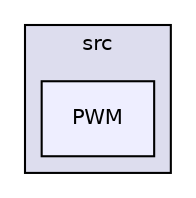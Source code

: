 digraph "PWM" {
  compound=true
  node [ fontsize="10", fontname="Helvetica"];
  edge [ labelfontsize="10", labelfontname="Helvetica"];
  subgraph clusterdir_d5ef0c089e55ecb162d8f5d61924357f {
    graph [ bgcolor="#ddddee", pencolor="black", label="src" fontname="Helvetica", fontsize="10", URL="dir_d5ef0c089e55ecb162d8f5d61924357f.html"]
  dir_c55a49d424706a0e2abe19240eb71553 [shape=box, label="PWM", style="filled", fillcolor="#eeeeff", pencolor="black", URL="dir_c55a49d424706a0e2abe19240eb71553.html"];
  }
}
